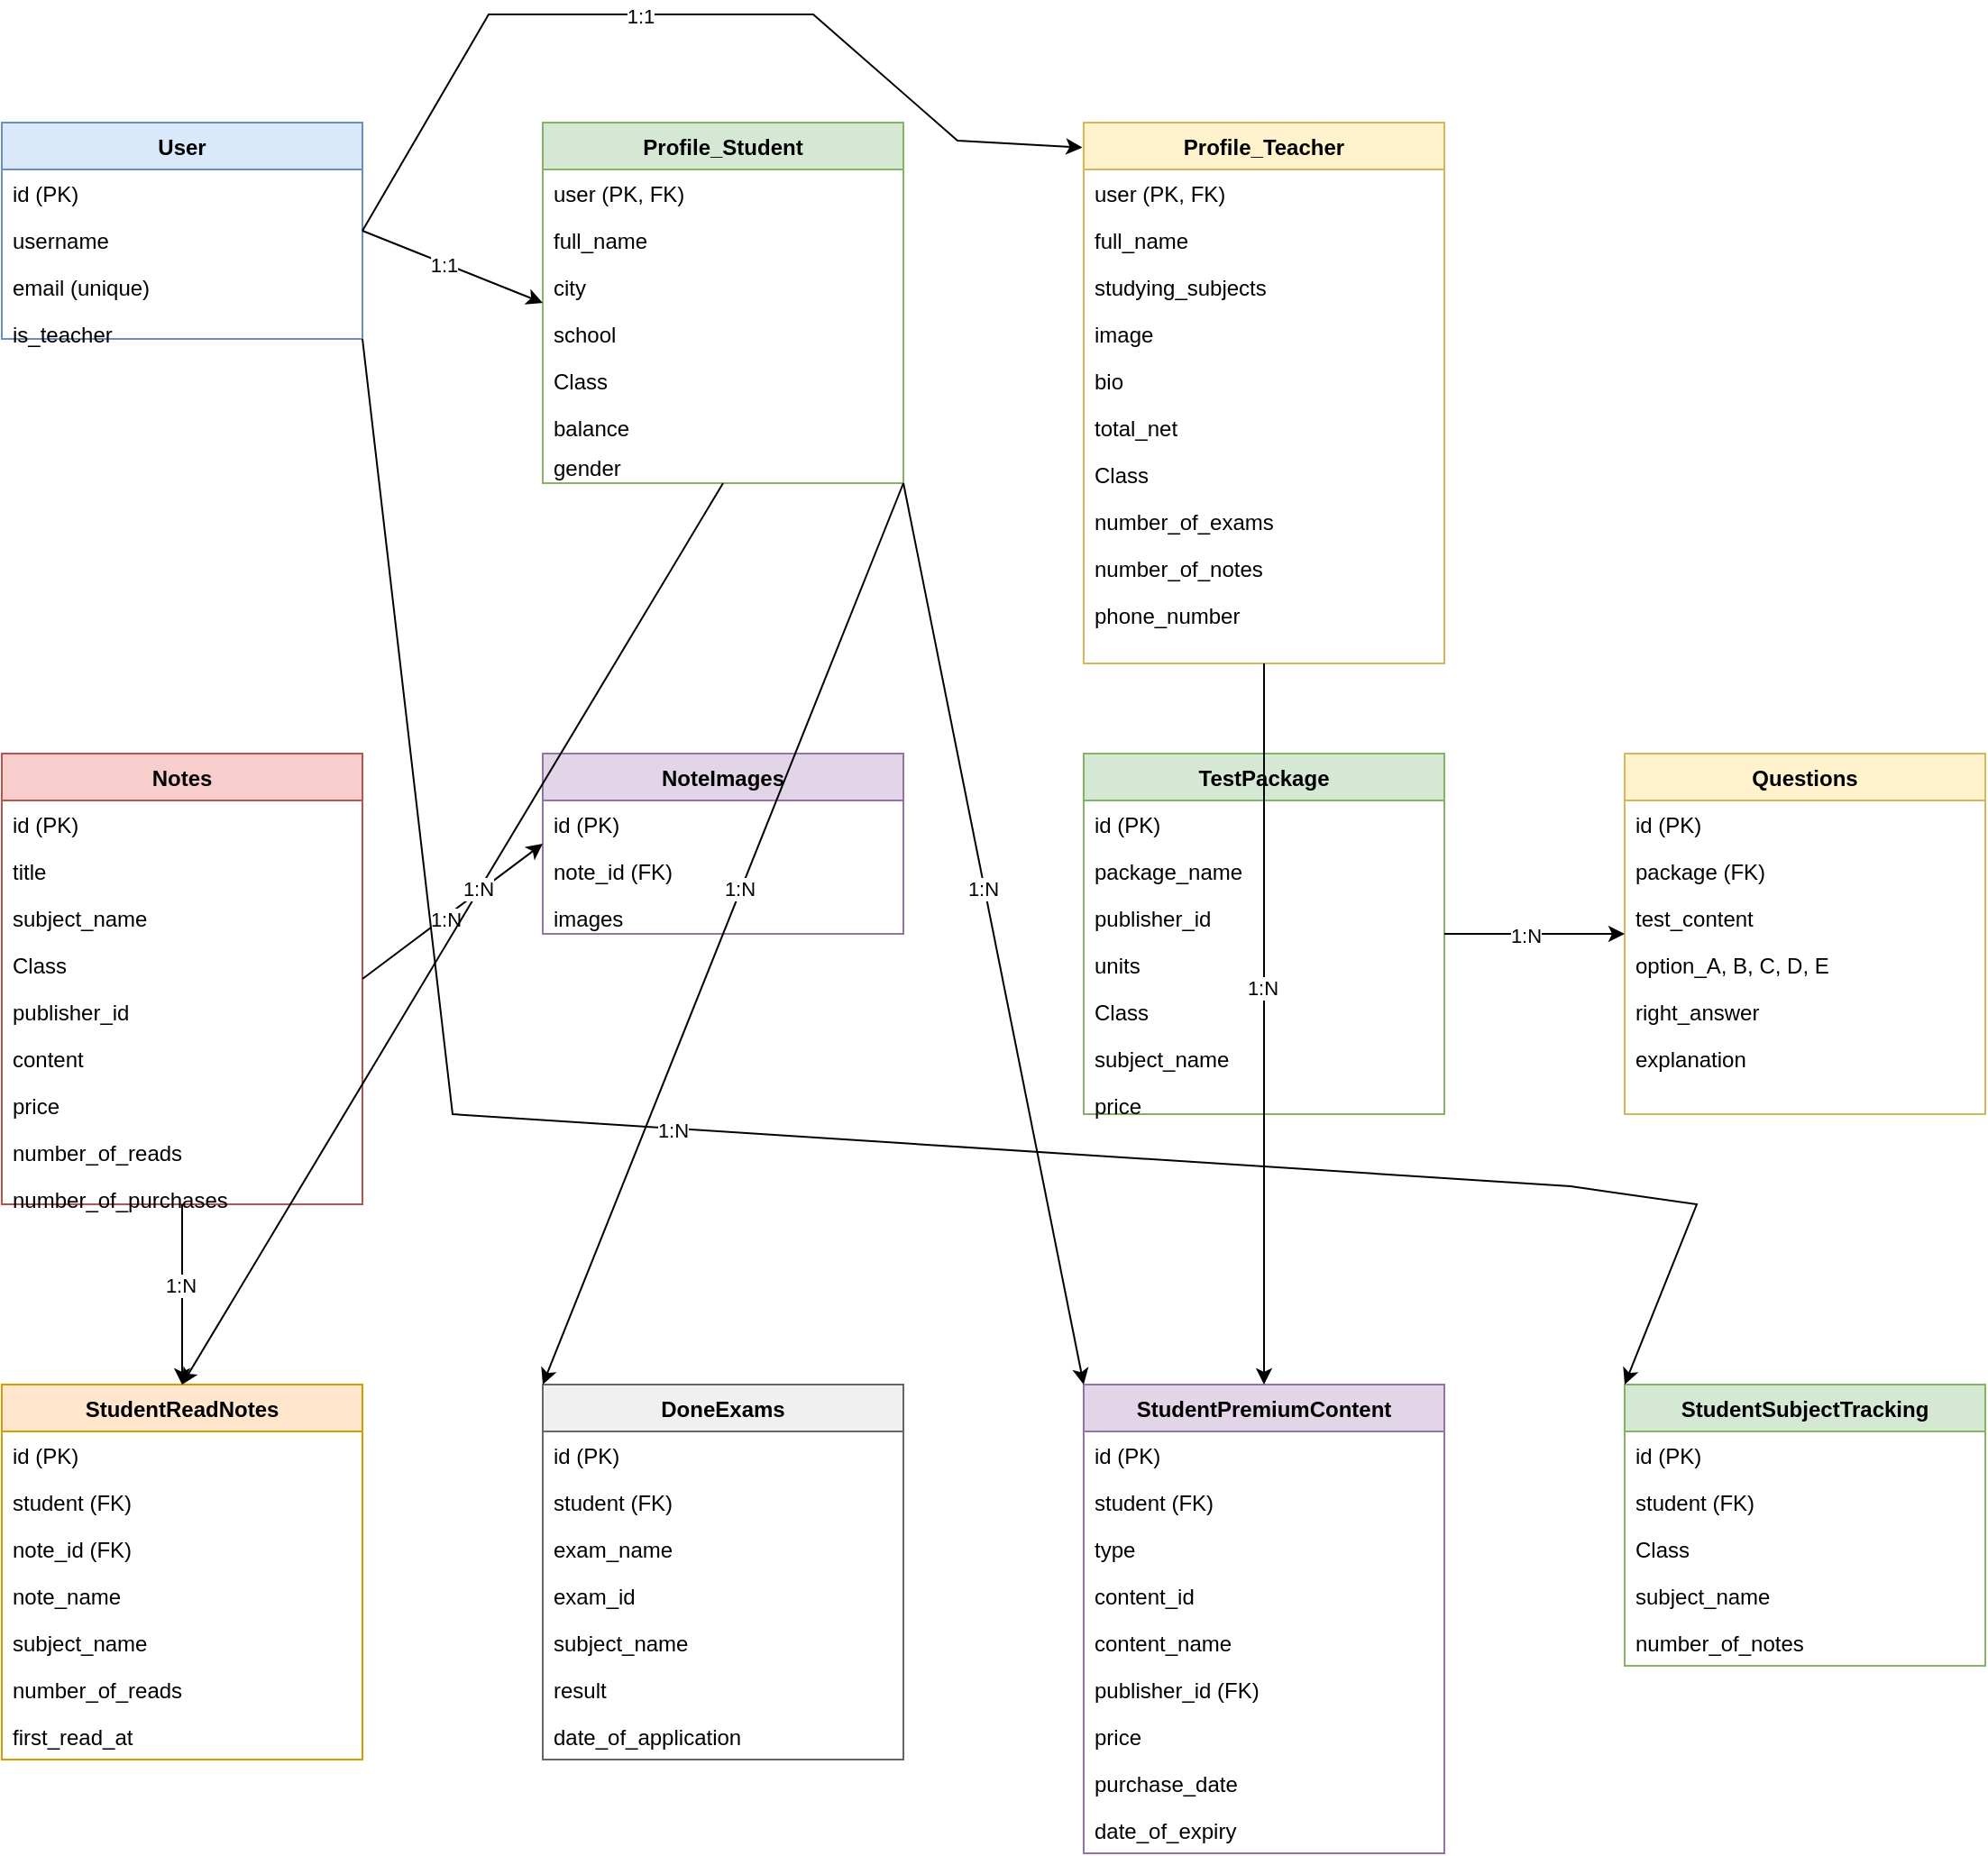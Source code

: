 <mxfile>
    <diagram name="Database Schema" id="db-schema">
        <mxGraphModel dx="1171" dy="1773" grid="1" gridSize="10" guides="1" tooltips="1" connect="1" arrows="1" fold="1" page="1" pageScale="1" pageWidth="1169" pageHeight="827" math="0" shadow="0">
            <root>
                <mxCell id="0"/>
                <mxCell id="1" parent="0"/>
                <mxCell id="user-table" value="User" style="swimlane;fontStyle=1;align=center;verticalAlign=top;childLayout=stackLayout;horizontal=1;startSize=26;horizontalStack=0;resizeParent=1;resizeParentMax=0;resizeLast=0;collapsible=1;marginBottom=0;whiteSpace=wrap;html=1;fillColor=#dae8fc;strokeColor=#6c8ebf;" parent="1" vertex="1">
                    <mxGeometry x="50" y="50" width="200" height="120" as="geometry"/>
                </mxCell>
                <mxCell id="user-id" value="id (PK)" style="text;strokeColor=none;fillColor=none;align=left;verticalAlign=middle;spacingLeft=4;spacingRight=4;overflow=hidden;rotatable=0;points=[[0,0.5],[1,0.5]];portConstraint=eastwest;" parent="user-table" vertex="1">
                    <mxGeometry y="26" width="200" height="26" as="geometry"/>
                </mxCell>
                <mxCell id="user-username" value="username" style="text;strokeColor=none;fillColor=none;align=left;verticalAlign=middle;spacingLeft=4;spacingRight=4;overflow=hidden;rotatable=0;points=[[0,0.5],[1,0.5]];portConstraint=eastwest;" parent="user-table" vertex="1">
                    <mxGeometry y="52" width="200" height="26" as="geometry"/>
                </mxCell>
                <mxCell id="user-email" value="email (unique)" style="text;strokeColor=none;fillColor=none;align=left;verticalAlign=middle;spacingLeft=4;spacingRight=4;overflow=hidden;rotatable=0;points=[[0,0.5],[1,0.5]];portConstraint=eastwest;" parent="user-table" vertex="1">
                    <mxGeometry y="78" width="200" height="26" as="geometry"/>
                </mxCell>
                <mxCell id="user-is-teacher" value="is_teacher" style="text;strokeColor=none;fillColor=none;align=left;verticalAlign=middle;spacingLeft=4;spacingRight=4;overflow=hidden;rotatable=0;points=[[0,0.5],[1,0.5]];portConstraint=eastwest;" parent="user-table" vertex="1">
                    <mxGeometry y="104" width="200" height="26" as="geometry"/>
                </mxCell>
                <mxCell id="student-table" value="Profile_Student" style="swimlane;fontStyle=1;align=center;verticalAlign=top;childLayout=stackLayout;horizontal=1;startSize=26;horizontalStack=0;resizeParent=1;resizeParentMax=0;resizeLast=0;collapsible=1;marginBottom=0;whiteSpace=wrap;html=1;fillColor=#d5e8d4;strokeColor=#82b366;" parent="1" vertex="1">
                    <mxGeometry x="350" y="50" width="200" height="200" as="geometry"/>
                </mxCell>
                <mxCell id="student-user" value="user (PK, FK)" style="text;strokeColor=none;fillColor=none;align=left;verticalAlign=middle;spacingLeft=4;spacingRight=4;overflow=hidden;rotatable=0;points=[[0,0.5],[1,0.5]];portConstraint=eastwest;" parent="student-table" vertex="1">
                    <mxGeometry y="26" width="200" height="26" as="geometry"/>
                </mxCell>
                <mxCell id="student-name" value="full_name" style="text;strokeColor=none;fillColor=none;align=left;verticalAlign=middle;spacingLeft=4;spacingRight=4;overflow=hidden;rotatable=0;points=[[0,0.5],[1,0.5]];portConstraint=eastwest;" parent="student-table" vertex="1">
                    <mxGeometry y="52" width="200" height="26" as="geometry"/>
                </mxCell>
                <mxCell id="student-city" value="city" style="text;strokeColor=none;fillColor=none;align=left;verticalAlign=middle;spacingLeft=4;spacingRight=4;overflow=hidden;rotatable=0;points=[[0,0.5],[1,0.5]];portConstraint=eastwest;" parent="student-table" vertex="1">
                    <mxGeometry y="78" width="200" height="26" as="geometry"/>
                </mxCell>
                <mxCell id="student-school" value="school" style="text;strokeColor=none;fillColor=none;align=left;verticalAlign=middle;spacingLeft=4;spacingRight=4;overflow=hidden;rotatable=0;points=[[0,0.5],[1,0.5]];portConstraint=eastwest;" parent="student-table" vertex="1">
                    <mxGeometry y="104" width="200" height="26" as="geometry"/>
                </mxCell>
                <mxCell id="student-class" value="Class" style="text;strokeColor=none;fillColor=none;align=left;verticalAlign=middle;spacingLeft=4;spacingRight=4;overflow=hidden;rotatable=0;points=[[0,0.5],[1,0.5]];portConstraint=eastwest;" parent="student-table" vertex="1">
                    <mxGeometry y="130" width="200" height="26" as="geometry"/>
                </mxCell>
                <mxCell id="student-balance" value="balance" style="text;strokeColor=none;fillColor=none;align=left;verticalAlign=middle;spacingLeft=4;spacingRight=4;overflow=hidden;rotatable=0;points=[[0,0.5],[1,0.5]];portConstraint=eastwest;" parent="student-table" vertex="1">
                    <mxGeometry y="156" width="200" height="26" as="geometry"/>
                </mxCell>
                <mxCell id="student-gender" value="gender" style="text;strokeColor=none;fillColor=none;align=left;verticalAlign=middle;spacingLeft=4;spacingRight=4;overflow=hidden;rotatable=0;points=[[0,0.5],[1,0.5]];portConstraint=eastwest;" parent="student-table" vertex="1">
                    <mxGeometry y="182" width="200" height="18" as="geometry"/>
                </mxCell>
                <mxCell id="teacher-table" value="Profile_Teacher" style="swimlane;fontStyle=1;align=center;verticalAlign=top;childLayout=stackLayout;horizontal=1;startSize=26;horizontalStack=0;resizeParent=1;resizeParentMax=0;resizeLast=0;collapsible=1;marginBottom=0;whiteSpace=wrap;html=1;fillColor=#fff2cc;strokeColor=#d6b656;" parent="1" vertex="1">
                    <mxGeometry x="650" y="50" width="200" height="300" as="geometry"/>
                </mxCell>
                <mxCell id="teacher-user" value="user (PK, FK)" style="text;strokeColor=none;fillColor=none;align=left;verticalAlign=middle;spacingLeft=4;spacingRight=4;overflow=hidden;rotatable=0;points=[[0,0.5],[1,0.5]];portConstraint=eastwest;" parent="teacher-table" vertex="1">
                    <mxGeometry y="26" width="200" height="26" as="geometry"/>
                </mxCell>
                <mxCell id="teacher-name" value="full_name" style="text;strokeColor=none;fillColor=none;align=left;verticalAlign=middle;spacingLeft=4;spacingRight=4;overflow=hidden;rotatable=0;points=[[0,0.5],[1,0.5]];portConstraint=eastwest;" parent="teacher-table" vertex="1">
                    <mxGeometry y="52" width="200" height="26" as="geometry"/>
                </mxCell>
                <mxCell id="teacher-subjects" value="studying_subjects" style="text;strokeColor=none;fillColor=none;align=left;verticalAlign=middle;spacingLeft=4;spacingRight=4;overflow=hidden;rotatable=0;points=[[0,0.5],[1,0.5]];portConstraint=eastwest;" parent="teacher-table" vertex="1">
                    <mxGeometry y="78" width="200" height="26" as="geometry"/>
                </mxCell>
                <mxCell id="teacher-image" value="image" style="text;strokeColor=none;fillColor=none;align=left;verticalAlign=middle;spacingLeft=4;spacingRight=4;overflow=hidden;rotatable=0;points=[[0,0.5],[1,0.5]];portConstraint=eastwest;" parent="teacher-table" vertex="1">
                    <mxGeometry y="104" width="200" height="26" as="geometry"/>
                </mxCell>
                <mxCell id="teacher-bio" value="bio" style="text;strokeColor=none;fillColor=none;align=left;verticalAlign=middle;spacingLeft=4;spacingRight=4;overflow=hidden;rotatable=0;points=[[0,0.5],[1,0.5]];portConstraint=eastwest;" parent="teacher-table" vertex="1">
                    <mxGeometry y="130" width="200" height="26" as="geometry"/>
                </mxCell>
                <mxCell id="teacher-total" value="total_net" style="text;strokeColor=none;fillColor=none;align=left;verticalAlign=middle;spacingLeft=4;spacingRight=4;overflow=hidden;rotatable=0;points=[[0,0.5],[1,0.5]];portConstraint=eastwest;" parent="teacher-table" vertex="1">
                    <mxGeometry y="156" width="200" height="26" as="geometry"/>
                </mxCell>
                <mxCell id="teacher-class" value="Class" style="text;strokeColor=none;fillColor=none;align=left;verticalAlign=middle;spacingLeft=4;spacingRight=4;overflow=hidden;rotatable=0;points=[[0,0.5],[1,0.5]];portConstraint=eastwest;" parent="teacher-table" vertex="1">
                    <mxGeometry y="182" width="200" height="26" as="geometry"/>
                </mxCell>
                <mxCell id="teacher-exams" value="number_of_exams" style="text;strokeColor=none;fillColor=none;align=left;verticalAlign=middle;spacingLeft=4;spacingRight=4;overflow=hidden;rotatable=0;points=[[0,0.5],[1,0.5]];portConstraint=eastwest;" parent="teacher-table" vertex="1">
                    <mxGeometry y="208" width="200" height="26" as="geometry"/>
                </mxCell>
                <mxCell id="teacher-notes" value="number_of_notes" style="text;strokeColor=none;fillColor=none;align=left;verticalAlign=middle;spacingLeft=4;spacingRight=4;overflow=hidden;rotatable=0;points=[[0,0.5],[1,0.5]];portConstraint=eastwest;" parent="teacher-table" vertex="1">
                    <mxGeometry y="234" width="200" height="26" as="geometry"/>
                </mxCell>
                <mxCell id="teacher-phone" value="phone_number" style="text;strokeColor=none;fillColor=none;align=left;verticalAlign=middle;spacingLeft=4;spacingRight=4;overflow=hidden;rotatable=0;points=[[0,0.5],[1,0.5]];portConstraint=eastwest;" parent="teacher-table" vertex="1">
                    <mxGeometry y="260" width="200" height="26" as="geometry"/>
                </mxCell>
                <mxCell id="notes-table" value="Notes" style="swimlane;fontStyle=1;align=center;verticalAlign=top;childLayout=stackLayout;horizontal=1;startSize=26;horizontalStack=0;resizeParent=1;resizeParentMax=0;resizeLast=0;collapsible=1;marginBottom=0;whiteSpace=wrap;html=1;fillColor=#f8cecc;strokeColor=#b85450;" parent="1" vertex="1">
                    <mxGeometry x="50" y="400" width="200" height="250" as="geometry"/>
                </mxCell>
                <mxCell id="notes-id" value="id (PK)" style="text;strokeColor=none;fillColor=none;align=left;verticalAlign=middle;spacingLeft=4;spacingRight=4;overflow=hidden;rotatable=0;points=[[0,0.5],[1,0.5]];portConstraint=eastwest;" parent="notes-table" vertex="1">
                    <mxGeometry y="26" width="200" height="26" as="geometry"/>
                </mxCell>
                <mxCell id="notes-title" value="title" style="text;strokeColor=none;fillColor=none;align=left;verticalAlign=middle;spacingLeft=4;spacingRight=4;overflow=hidden;rotatable=0;points=[[0,0.5],[1,0.5]];portConstraint=eastwest;" parent="notes-table" vertex="1">
                    <mxGeometry y="52" width="200" height="26" as="geometry"/>
                </mxCell>
                <mxCell id="notes-subject" value="subject_name" style="text;strokeColor=none;fillColor=none;align=left;verticalAlign=middle;spacingLeft=4;spacingRight=4;overflow=hidden;rotatable=0;points=[[0,0.5],[1,0.5]];portConstraint=eastwest;" parent="notes-table" vertex="1">
                    <mxGeometry y="78" width="200" height="26" as="geometry"/>
                </mxCell>
                <mxCell id="notes-class" value="Class" style="text;strokeColor=none;fillColor=none;align=left;verticalAlign=middle;spacingLeft=4;spacingRight=4;overflow=hidden;rotatable=0;points=[[0,0.5],[1,0.5]];portConstraint=eastwest;" parent="notes-table" vertex="1">
                    <mxGeometry y="104" width="200" height="26" as="geometry"/>
                </mxCell>
                <mxCell id="notes-publisher" value="publisher_id" style="text;strokeColor=none;fillColor=none;align=left;verticalAlign=middle;spacingLeft=4;spacingRight=4;overflow=hidden;rotatable=0;points=[[0,0.5],[1,0.5]];portConstraint=eastwest;" parent="notes-table" vertex="1">
                    <mxGeometry y="130" width="200" height="26" as="geometry"/>
                </mxCell>
                <mxCell id="notes-content" value="content" style="text;strokeColor=none;fillColor=none;align=left;verticalAlign=middle;spacingLeft=4;spacingRight=4;overflow=hidden;rotatable=0;points=[[0,0.5],[1,0.5]];portConstraint=eastwest;" parent="notes-table" vertex="1">
                    <mxGeometry y="156" width="200" height="26" as="geometry"/>
                </mxCell>
                <mxCell id="notes-price" value="price" style="text;strokeColor=none;fillColor=none;align=left;verticalAlign=middle;spacingLeft=4;spacingRight=4;overflow=hidden;rotatable=0;points=[[0,0.5],[1,0.5]];portConstraint=eastwest;" parent="notes-table" vertex="1">
                    <mxGeometry y="182" width="200" height="26" as="geometry"/>
                </mxCell>
                <mxCell id="notes-reads" value="number_of_reads" style="text;strokeColor=none;fillColor=none;align=left;verticalAlign=middle;spacingLeft=4;spacingRight=4;overflow=hidden;rotatable=0;points=[[0,0.5],[1,0.5]];portConstraint=eastwest;" parent="notes-table" vertex="1">
                    <mxGeometry y="208" width="200" height="26" as="geometry"/>
                </mxCell>
                <mxCell id="notes-purchases" value="number_of_purchases" style="text;strokeColor=none;fillColor=none;align=left;verticalAlign=middle;spacingLeft=4;spacingRight=4;overflow=hidden;rotatable=0;points=[[0,0.5],[1,0.5]];portConstraint=eastwest;" parent="notes-table" vertex="1">
                    <mxGeometry y="234" width="200" height="26" as="geometry"/>
                </mxCell>
                <mxCell id="noteimages-table" value="NoteImages" style="swimlane;fontStyle=1;align=center;verticalAlign=top;childLayout=stackLayout;horizontal=1;startSize=26;horizontalStack=0;resizeParent=1;resizeParentMax=0;resizeLast=0;collapsible=1;marginBottom=0;whiteSpace=wrap;html=1;fillColor=#e1d5e7;strokeColor=#9673a6;" parent="1" vertex="1">
                    <mxGeometry x="350" y="400" width="200" height="100" as="geometry"/>
                </mxCell>
                <mxCell id="noteimages-id" value="id (PK)" style="text;strokeColor=none;fillColor=none;align=left;verticalAlign=middle;spacingLeft=4;spacingRight=4;overflow=hidden;rotatable=0;points=[[0,0.5],[1,0.5]];portConstraint=eastwest;" parent="noteimages-table" vertex="1">
                    <mxGeometry y="26" width="200" height="26" as="geometry"/>
                </mxCell>
                <mxCell id="noteimages-note" value="note_id (FK)" style="text;strokeColor=none;fillColor=none;align=left;verticalAlign=middle;spacingLeft=4;spacingRight=4;overflow=hidden;rotatable=0;points=[[0,0.5],[1,0.5]];portConstraint=eastwest;" parent="noteimages-table" vertex="1">
                    <mxGeometry y="52" width="200" height="26" as="geometry"/>
                </mxCell>
                <mxCell id="noteimages-image" value="images" style="text;strokeColor=none;fillColor=none;align=left;verticalAlign=middle;spacingLeft=4;spacingRight=4;overflow=hidden;rotatable=0;points=[[0,0.5],[1,0.5]];portConstraint=eastwest;" parent="noteimages-table" vertex="1">
                    <mxGeometry y="78" width="200" height="26" as="geometry"/>
                </mxCell>
                <mxCell id="package-table" value="TestPackage" style="swimlane;fontStyle=1;align=center;verticalAlign=top;childLayout=stackLayout;horizontal=1;startSize=26;horizontalStack=0;resizeParent=1;resizeParentMax=0;resizeLast=0;collapsible=1;marginBottom=0;whiteSpace=wrap;html=1;fillColor=#d5e8d4;strokeColor=#82b366;" parent="1" vertex="1">
                    <mxGeometry x="650" y="400" width="200" height="200" as="geometry"/>
                </mxCell>
                <mxCell id="package-id" value="id (PK)" style="text;strokeColor=none;fillColor=none;align=left;verticalAlign=middle;spacingLeft=4;spacingRight=4;overflow=hidden;rotatable=0;points=[[0,0.5],[1,0.5]];portConstraint=eastwest;" parent="package-table" vertex="1">
                    <mxGeometry y="26" width="200" height="26" as="geometry"/>
                </mxCell>
                <mxCell id="package-name" value="package_name" style="text;strokeColor=none;fillColor=none;align=left;verticalAlign=middle;spacingLeft=4;spacingRight=4;overflow=hidden;rotatable=0;points=[[0,0.5],[1,0.5]];portConstraint=eastwest;" parent="package-table" vertex="1">
                    <mxGeometry y="52" width="200" height="26" as="geometry"/>
                </mxCell>
                <mxCell id="package-publisher" value="publisher_id" style="text;strokeColor=none;fillColor=none;align=left;verticalAlign=middle;spacingLeft=4;spacingRight=4;overflow=hidden;rotatable=0;points=[[0,0.5],[1,0.5]];portConstraint=eastwest;" parent="package-table" vertex="1">
                    <mxGeometry y="78" width="200" height="26" as="geometry"/>
                </mxCell>
                <mxCell id="package-units" value="units" style="text;strokeColor=none;fillColor=none;align=left;verticalAlign=middle;spacingLeft=4;spacingRight=4;overflow=hidden;rotatable=0;points=[[0,0.5],[1,0.5]];portConstraint=eastwest;" parent="package-table" vertex="1">
                    <mxGeometry y="104" width="200" height="26" as="geometry"/>
                </mxCell>
                <mxCell id="package-class" value="Class" style="text;strokeColor=none;fillColor=none;align=left;verticalAlign=middle;spacingLeft=4;spacingRight=4;overflow=hidden;rotatable=0;points=[[0,0.5],[1,0.5]];portConstraint=eastwest;" parent="package-table" vertex="1">
                    <mxGeometry y="130" width="200" height="26" as="geometry"/>
                </mxCell>
                <mxCell id="package-subject" value="subject_name" style="text;strokeColor=none;fillColor=none;align=left;verticalAlign=middle;spacingLeft=4;spacingRight=4;overflow=hidden;rotatable=0;points=[[0,0.5],[1,0.5]];portConstraint=eastwest;" parent="package-table" vertex="1">
                    <mxGeometry y="156" width="200" height="26" as="geometry"/>
                </mxCell>
                <mxCell id="package-price" value="price" style="text;strokeColor=none;fillColor=none;align=left;verticalAlign=middle;spacingLeft=4;spacingRight=4;overflow=hidden;rotatable=0;points=[[0,0.5],[1,0.5]];portConstraint=eastwest;" parent="package-table" vertex="1">
                    <mxGeometry y="182" width="200" height="26" as="geometry"/>
                </mxCell>
                <mxCell id="questions-table" value="Questions" style="swimlane;fontStyle=1;align=center;verticalAlign=top;childLayout=stackLayout;horizontal=1;startSize=26;horizontalStack=0;resizeParent=1;resizeParentMax=0;resizeLast=0;collapsible=1;marginBottom=0;whiteSpace=wrap;html=1;fillColor=#fff2cc;strokeColor=#d6b656;" parent="1" vertex="1">
                    <mxGeometry x="950" y="400" width="200" height="200" as="geometry"/>
                </mxCell>
                <mxCell id="questions-id" value="id (PK)" style="text;strokeColor=none;fillColor=none;align=left;verticalAlign=middle;spacingLeft=4;spacingRight=4;overflow=hidden;rotatable=0;points=[[0,0.5],[1,0.5]];portConstraint=eastwest;" parent="questions-table" vertex="1">
                    <mxGeometry y="26" width="200" height="26" as="geometry"/>
                </mxCell>
                <mxCell id="questions-package" value="package (FK)" style="text;strokeColor=none;fillColor=none;align=left;verticalAlign=middle;spacingLeft=4;spacingRight=4;overflow=hidden;rotatable=0;points=[[0,0.5],[1,0.5]];portConstraint=eastwest;" parent="questions-table" vertex="1">
                    <mxGeometry y="52" width="200" height="26" as="geometry"/>
                </mxCell>
                <mxCell id="questions-content" value="test_content" style="text;strokeColor=none;fillColor=none;align=left;verticalAlign=middle;spacingLeft=4;spacingRight=4;overflow=hidden;rotatable=0;points=[[0,0.5],[1,0.5]];portConstraint=eastwest;" parent="questions-table" vertex="1">
                    <mxGeometry y="78" width="200" height="26" as="geometry"/>
                </mxCell>
                <mxCell id="questions-options" value="option_A, B, C, D, E" style="text;strokeColor=none;fillColor=none;align=left;verticalAlign=middle;spacingLeft=4;spacingRight=4;overflow=hidden;rotatable=0;points=[[0,0.5],[1,0.5]];portConstraint=eastwest;" parent="questions-table" vertex="1">
                    <mxGeometry y="104" width="200" height="26" as="geometry"/>
                </mxCell>
                <mxCell id="questions-answer" value="right_answer" style="text;strokeColor=none;fillColor=none;align=left;verticalAlign=middle;spacingLeft=4;spacingRight=4;overflow=hidden;rotatable=0;points=[[0,0.5],[1,0.5]];portConstraint=eastwest;" parent="questions-table" vertex="1">
                    <mxGeometry y="130" width="200" height="26" as="geometry"/>
                </mxCell>
                <mxCell id="questions-explanation" value="explanation" style="text;strokeColor=none;fillColor=none;align=left;verticalAlign=middle;spacingLeft=4;spacingRight=4;overflow=hidden;rotatable=0;points=[[0,0.5],[1,0.5]];portConstraint=eastwest;" parent="questions-table" vertex="1">
                    <mxGeometry y="156" width="200" height="26" as="geometry"/>
                </mxCell>
                <mxCell id="user-student-rel" value="" style="endArrow=classic;html=1;rounded=0;exitX=1;exitY=0.5;exitDx=0;exitDy=0;entryX=0;entryY=0.5;entryDx=0;entryDy=0;" parent="1" source="user-table" target="student-table" edge="1">
                    <mxGeometry width="50" height="50" relative="1" as="geometry">
                        <mxPoint x="300" y="110" as="sourcePoint"/>
                        <mxPoint x="350" y="110" as="targetPoint"/>
                    </mxGeometry>
                </mxCell>
                <mxCell id="user-student-label" value="1:1" style="edgeLabel;html=1;align=center;verticalAlign=middle;resizable=0;points=[];" parent="user-student-rel" vertex="1" connectable="0">
                    <mxGeometry x="-0.1" y="-1" relative="1" as="geometry">
                        <mxPoint as="offset"/>
                    </mxGeometry>
                </mxCell>
                <mxCell id="user-teacher-rel" value="" style="endArrow=classic;html=1;rounded=0;exitX=1;exitY=0.5;exitDx=0;exitDy=0;entryX=-0.004;entryY=0.046;entryDx=0;entryDy=0;entryPerimeter=0;" parent="1" source="user-table" target="teacher-table" edge="1">
                    <mxGeometry width="50" height="50" relative="1" as="geometry">
                        <mxPoint x="300" y="110" as="sourcePoint"/>
                        <mxPoint x="650" y="110" as="targetPoint"/>
                        <Array as="points">
                            <mxPoint x="320" y="-10"/>
                            <mxPoint x="500" y="-10"/>
                            <mxPoint x="580" y="60"/>
                        </Array>
                    </mxGeometry>
                </mxCell>
                <mxCell id="user-teacher-label" value="1:1" style="edgeLabel;html=1;align=center;verticalAlign=middle;resizable=0;points=[];" parent="user-teacher-rel" vertex="1" connectable="0">
                    <mxGeometry x="-0.1" y="-1" relative="1" as="geometry">
                        <mxPoint as="offset"/>
                    </mxGeometry>
                </mxCell>
                <mxCell id="notes-images-rel" value="" style="endArrow=classic;html=1;rounded=0;exitX=1;exitY=0.5;exitDx=0;exitDy=0;entryX=0;entryY=0.5;entryDx=0;entryDy=0;" parent="1" source="notes-table" target="noteimages-table" edge="1">
                    <mxGeometry width="50" height="50" relative="1" as="geometry">
                        <mxPoint x="300" y="525" as="sourcePoint"/>
                        <mxPoint x="350" y="525" as="targetPoint"/>
                    </mxGeometry>
                </mxCell>
                <mxCell id="notes-images-label" value="1:N" style="edgeLabel;html=1;align=center;verticalAlign=middle;resizable=0;points=[];" parent="notes-images-rel" vertex="1" connectable="0">
                    <mxGeometry x="-0.1" y="-1" relative="1" as="geometry">
                        <mxPoint as="offset"/>
                    </mxGeometry>
                </mxCell>
                <mxCell id="package-questions-rel" value="" style="endArrow=classic;html=1;rounded=0;exitX=1;exitY=0.5;exitDx=0;exitDy=0;entryX=0;entryY=0.5;entryDx=0;entryDy=0;" parent="1" source="package-table" target="questions-table" edge="1">
                    <mxGeometry width="50" height="50" relative="1" as="geometry">
                        <mxPoint x="900" y="525" as="sourcePoint"/>
                        <mxPoint x="950" y="525" as="targetPoint"/>
                    </mxGeometry>
                </mxCell>
                <mxCell id="package-questions-label" value="1:N" style="edgeLabel;html=1;align=center;verticalAlign=middle;resizable=0;points=[];" parent="package-questions-rel" vertex="1" connectable="0">
                    <mxGeometry x="-0.1" y="-1" relative="1" as="geometry">
                        <mxPoint as="offset"/>
                    </mxGeometry>
                </mxCell>
                <mxCell id="readnotes-table" value="StudentReadNotes" style="swimlane;fontStyle=1;align=center;verticalAlign=top;childLayout=stackLayout;horizontal=1;startSize=26;horizontalStack=0;resizeParent=1;resizeParentMax=0;resizeLast=0;collapsible=1;marginBottom=0;whiteSpace=wrap;html=1;fillColor=#ffe6cc;strokeColor=#d79b00;" vertex="1" parent="1">
                    <mxGeometry x="50" y="750" width="200" height="208" as="geometry"/>
                </mxCell>
                <mxCell id="readnotes-id" value="id (PK)" style="text;strokeColor=none;fillColor=none;align=left;verticalAlign=middle;spacingLeft=4;spacingRight=4;overflow=hidden;rotatable=0;points=[[0,0.5],[1,0.5]];portConstraint=eastwest;" vertex="1" parent="readnotes-table">
                    <mxGeometry y="26" width="200" height="26" as="geometry"/>
                </mxCell>
                <mxCell id="readnotes-student" value="student (FK)" style="text;strokeColor=none;fillColor=none;align=left;verticalAlign=middle;spacingLeft=4;spacingRight=4;overflow=hidden;rotatable=0;points=[[0,0.5],[1,0.5]];portConstraint=eastwest;" vertex="1" parent="readnotes-table">
                    <mxGeometry y="52" width="200" height="26" as="geometry"/>
                </mxCell>
                <mxCell id="readnotes-note" value="note_id (FK)" style="text;strokeColor=none;fillColor=none;align=left;verticalAlign=middle;spacingLeft=4;spacingRight=4;overflow=hidden;rotatable=0;points=[[0,0.5],[1,0.5]];portConstraint=eastwest;" vertex="1" parent="readnotes-table">
                    <mxGeometry y="78" width="200" height="26" as="geometry"/>
                </mxCell>
                <mxCell id="readnotes-name" value="note_name" style="text;strokeColor=none;fillColor=none;align=left;verticalAlign=middle;spacingLeft=4;spacingRight=4;overflow=hidden;rotatable=0;points=[[0,0.5],[1,0.5]];portConstraint=eastwest;" vertex="1" parent="readnotes-table">
                    <mxGeometry y="104" width="200" height="26" as="geometry"/>
                </mxCell>
                <mxCell id="readnotes-subject" value="subject_name" style="text;strokeColor=none;fillColor=none;align=left;verticalAlign=middle;spacingLeft=4;spacingRight=4;overflow=hidden;rotatable=0;points=[[0,0.5],[1,0.5]];portConstraint=eastwest;" vertex="1" parent="readnotes-table">
                    <mxGeometry y="130" width="200" height="26" as="geometry"/>
                </mxCell>
                <mxCell id="readnotes-count" value="number_of_reads" style="text;strokeColor=none;fillColor=none;align=left;verticalAlign=middle;spacingLeft=4;spacingRight=4;overflow=hidden;rotatable=0;points=[[0,0.5],[1,0.5]];portConstraint=eastwest;" vertex="1" parent="readnotes-table">
                    <mxGeometry y="156" width="200" height="26" as="geometry"/>
                </mxCell>
                <mxCell id="readnotes-first" value="first_read_at" style="text;strokeColor=none;fillColor=none;align=left;verticalAlign=middle;spacingLeft=4;spacingRight=4;overflow=hidden;rotatable=0;points=[[0,0.5],[1,0.5]];portConstraint=eastwest;" vertex="1" parent="readnotes-table">
                    <mxGeometry y="182" width="200" height="26" as="geometry"/>
                </mxCell>
                <mxCell id="doneexams-table" value="DoneExams" style="swimlane;fontStyle=1;align=center;verticalAlign=top;childLayout=stackLayout;horizontal=1;startSize=26;horizontalStack=0;resizeParent=1;resizeParentMax=0;resizeLast=0;collapsible=1;marginBottom=0;whiteSpace=wrap;html=1;fillColor=#f0f0f0;strokeColor=#666666;" vertex="1" parent="1">
                    <mxGeometry x="350" y="750" width="200" height="208" as="geometry"/>
                </mxCell>
                <mxCell id="doneexams-id" value="id (PK)" style="text;strokeColor=none;fillColor=none;align=left;verticalAlign=middle;spacingLeft=4;spacingRight=4;overflow=hidden;rotatable=0;points=[[0,0.5],[1,0.5]];portConstraint=eastwest;" vertex="1" parent="doneexams-table">
                    <mxGeometry y="26" width="200" height="26" as="geometry"/>
                </mxCell>
                <mxCell id="doneexams-student" value="student (FK)" style="text;strokeColor=none;fillColor=none;align=left;verticalAlign=middle;spacingLeft=4;spacingRight=4;overflow=hidden;rotatable=0;points=[[0,0.5],[1,0.5]];portConstraint=eastwest;" vertex="1" parent="doneexams-table">
                    <mxGeometry y="52" width="200" height="26" as="geometry"/>
                </mxCell>
                <mxCell id="doneexams-exam" value="exam_name" style="text;strokeColor=none;fillColor=none;align=left;verticalAlign=middle;spacingLeft=4;spacingRight=4;overflow=hidden;rotatable=0;points=[[0,0.5],[1,0.5]];portConstraint=eastwest;" vertex="1" parent="doneexams-table">
                    <mxGeometry y="78" width="200" height="26" as="geometry"/>
                </mxCell>
                <mxCell id="doneexams-examid" value="exam_id" style="text;strokeColor=none;fillColor=none;align=left;verticalAlign=middle;spacingLeft=4;spacingRight=4;overflow=hidden;rotatable=0;points=[[0,0.5],[1,0.5]];portConstraint=eastwest;" vertex="1" parent="doneexams-table">
                    <mxGeometry y="104" width="200" height="26" as="geometry"/>
                </mxCell>
                <mxCell id="doneexams-subject" value="subject_name" style="text;strokeColor=none;fillColor=none;align=left;verticalAlign=middle;spacingLeft=4;spacingRight=4;overflow=hidden;rotatable=0;points=[[0,0.5],[1,0.5]];portConstraint=eastwest;" vertex="1" parent="doneexams-table">
                    <mxGeometry y="130" width="200" height="26" as="geometry"/>
                </mxCell>
                <mxCell id="doneexams-result" value="result" style="text;strokeColor=none;fillColor=none;align=left;verticalAlign=middle;spacingLeft=4;spacingRight=4;overflow=hidden;rotatable=0;points=[[0,0.5],[1,0.5]];portConstraint=eastwest;" vertex="1" parent="doneexams-table">
                    <mxGeometry y="156" width="200" height="26" as="geometry"/>
                </mxCell>
                <mxCell id="doneexams-date" value="date_of_application" style="text;strokeColor=none;fillColor=none;align=left;verticalAlign=middle;spacingLeft=4;spacingRight=4;overflow=hidden;rotatable=0;points=[[0,0.5],[1,0.5]];portConstraint=eastwest;" vertex="1" parent="doneexams-table">
                    <mxGeometry y="182" width="200" height="26" as="geometry"/>
                </mxCell>
                <mxCell id="premium-table" value="StudentPremiumContent" style="swimlane;fontStyle=1;align=center;verticalAlign=top;childLayout=stackLayout;horizontal=1;startSize=26;horizontalStack=0;resizeParent=1;resizeParentMax=0;resizeLast=0;collapsible=1;marginBottom=0;whiteSpace=wrap;html=1;fillColor=#e1d5e7;strokeColor=#9673a6;" vertex="1" parent="1">
                    <mxGeometry x="650" y="750" width="200" height="260" as="geometry"/>
                </mxCell>
                <mxCell id="premium-id" value="id (PK)" style="text;strokeColor=none;fillColor=none;align=left;verticalAlign=middle;spacingLeft=4;spacingRight=4;overflow=hidden;rotatable=0;points=[[0,0.5],[1,0.5]];portConstraint=eastwest;" vertex="1" parent="premium-table">
                    <mxGeometry y="26" width="200" height="26" as="geometry"/>
                </mxCell>
                <mxCell id="premium-student" value="student (FK)" style="text;strokeColor=none;fillColor=none;align=left;verticalAlign=middle;spacingLeft=4;spacingRight=4;overflow=hidden;rotatable=0;points=[[0,0.5],[1,0.5]];portConstraint=eastwest;" vertex="1" parent="premium-table">
                    <mxGeometry y="52" width="200" height="26" as="geometry"/>
                </mxCell>
                <mxCell id="premium-type" value="type" style="text;strokeColor=none;fillColor=none;align=left;verticalAlign=middle;spacingLeft=4;spacingRight=4;overflow=hidden;rotatable=0;points=[[0,0.5],[1,0.5]];portConstraint=eastwest;" vertex="1" parent="premium-table">
                    <mxGeometry y="78" width="200" height="26" as="geometry"/>
                </mxCell>
                <mxCell id="premium-content" value="content_id" style="text;strokeColor=none;fillColor=none;align=left;verticalAlign=middle;spacingLeft=4;spacingRight=4;overflow=hidden;rotatable=0;points=[[0,0.5],[1,0.5]];portConstraint=eastwest;" vertex="1" parent="premium-table">
                    <mxGeometry y="104" width="200" height="26" as="geometry"/>
                </mxCell>
                <mxCell id="premium-name" value="content_name" style="text;strokeColor=none;fillColor=none;align=left;verticalAlign=middle;spacingLeft=4;spacingRight=4;overflow=hidden;rotatable=0;points=[[0,0.5],[1,0.5]];portConstraint=eastwest;" vertex="1" parent="premium-table">
                    <mxGeometry y="130" width="200" height="26" as="geometry"/>
                </mxCell>
                <mxCell id="premium-publisher" value="publisher_id (FK)" style="text;strokeColor=none;fillColor=none;align=left;verticalAlign=middle;spacingLeft=4;spacingRight=4;overflow=hidden;rotatable=0;points=[[0,0.5],[1,0.5]];portConstraint=eastwest;" vertex="1" parent="premium-table">
                    <mxGeometry y="156" width="200" height="26" as="geometry"/>
                </mxCell>
                <mxCell id="premium-price" value="price" style="text;strokeColor=none;fillColor=none;align=left;verticalAlign=middle;spacingLeft=4;spacingRight=4;overflow=hidden;rotatable=0;points=[[0,0.5],[1,0.5]];portConstraint=eastwest;" vertex="1" parent="premium-table">
                    <mxGeometry y="182" width="200" height="26" as="geometry"/>
                </mxCell>
                <mxCell id="premium-purchase" value="purchase_date" style="text;strokeColor=none;fillColor=none;align=left;verticalAlign=middle;spacingLeft=4;spacingRight=4;overflow=hidden;rotatable=0;points=[[0,0.5],[1,0.5]];portConstraint=eastwest;" vertex="1" parent="premium-table">
                    <mxGeometry y="208" width="200" height="26" as="geometry"/>
                </mxCell>
                <mxCell id="premium-expiry" value="date_of_expiry" style="text;strokeColor=none;fillColor=none;align=left;verticalAlign=middle;spacingLeft=4;spacingRight=4;overflow=hidden;rotatable=0;points=[[0,0.5],[1,0.5]];portConstraint=eastwest;" vertex="1" parent="premium-table">
                    <mxGeometry y="234" width="200" height="26" as="geometry"/>
                </mxCell>
                <mxCell id="tracking-table" value="StudentSubjectTracking" style="swimlane;fontStyle=1;align=center;verticalAlign=top;childLayout=stackLayout;horizontal=1;startSize=26;horizontalStack=0;resizeParent=1;resizeParentMax=0;resizeLast=0;collapsible=1;marginBottom=0;whiteSpace=wrap;html=1;fillColor=#d5e8d4;strokeColor=#82b366;" vertex="1" parent="1">
                    <mxGeometry x="950" y="750" width="200" height="156" as="geometry"/>
                </mxCell>
                <mxCell id="tracking-id" value="id (PK)" style="text;strokeColor=none;fillColor=none;align=left;verticalAlign=middle;spacingLeft=4;spacingRight=4;overflow=hidden;rotatable=0;points=[[0,0.5],[1,0.5]];portConstraint=eastwest;" vertex="1" parent="tracking-table">
                    <mxGeometry y="26" width="200" height="26" as="geometry"/>
                </mxCell>
                <mxCell id="tracking-student" value="student (FK)" style="text;strokeColor=none;fillColor=none;align=left;verticalAlign=middle;spacingLeft=4;spacingRight=4;overflow=hidden;rotatable=0;points=[[0,0.5],[1,0.5]];portConstraint=eastwest;" vertex="1" parent="tracking-table">
                    <mxGeometry y="52" width="200" height="26" as="geometry"/>
                </mxCell>
                <mxCell id="tracking-class" value="Class" style="text;strokeColor=none;fillColor=none;align=left;verticalAlign=middle;spacingLeft=4;spacingRight=4;overflow=hidden;rotatable=0;points=[[0,0.5],[1,0.5]];portConstraint=eastwest;" vertex="1" parent="tracking-table">
                    <mxGeometry y="78" width="200" height="26" as="geometry"/>
                </mxCell>
                <mxCell id="tracking-subject" value="subject_name" style="text;strokeColor=none;fillColor=none;align=left;verticalAlign=middle;spacingLeft=4;spacingRight=4;overflow=hidden;rotatable=0;points=[[0,0.5],[1,0.5]];portConstraint=eastwest;" vertex="1" parent="tracking-table">
                    <mxGeometry y="104" width="200" height="26" as="geometry"/>
                </mxCell>
                <mxCell id="tracking-notes" value="number_of_notes" style="text;strokeColor=none;fillColor=none;align=left;verticalAlign=middle;spacingLeft=4;spacingRight=4;overflow=hidden;rotatable=0;points=[[0,0.5],[1,0.5]];portConstraint=eastwest;" vertex="1" parent="tracking-table">
                    <mxGeometry y="130" width="200" height="26" as="geometry"/>
                </mxCell>
                <mxCell id="student-readnotes-rel" value="" style="endArrow=classic;html=1;rounded=0;exitX=0.5;exitY=1;exitDx=0;exitDy=0;entryX=0.5;entryY=0;entryDx=0;entryDy=0;" edge="1" parent="1" source="student-table" target="readnotes-table">
                    <mxGeometry width="50" height="50" relative="1" as="geometry">
                        <mxPoint x="450" y="250" as="sourcePoint"/>
                        <mxPoint x="150" y="750" as="targetPoint"/>
                    </mxGeometry>
                </mxCell>
                <mxCell id="student-readnotes-label" value="1:N" style="edgeLabel;html=1;align=center;verticalAlign=middle;resizable=0;points=[];" connectable="0" vertex="1" parent="student-readnotes-rel">
                    <mxGeometry x="-0.1" y="-1" relative="1" as="geometry">
                        <mxPoint as="offset"/>
                    </mxGeometry>
                </mxCell>
                <mxCell id="notes-readnotes-rel" value="" style="endArrow=classic;html=1;rounded=0;exitX=0.5;exitY=1;exitDx=0;exitDy=0;entryX=0.5;entryY=0;entryDx=0;entryDy=0;" edge="1" parent="1" source="notes-table" target="readnotes-table">
                    <mxGeometry width="50" height="50" relative="1" as="geometry">
                        <mxPoint x="150" y="650" as="sourcePoint"/>
                        <mxPoint x="150" y="750" as="targetPoint"/>
                    </mxGeometry>
                </mxCell>
                <mxCell id="notes-readnotes-label" value="1:N" style="edgeLabel;html=1;align=center;verticalAlign=middle;resizable=0;points=[];" connectable="0" vertex="1" parent="notes-readnotes-rel">
                    <mxGeometry x="-0.1" y="-1" relative="1" as="geometry">
                        <mxPoint as="offset"/>
                    </mxGeometry>
                </mxCell>
                <mxCell id="student-doneexams-rel" value="" style="endArrow=classic;html=1;rounded=0;exitX=1;exitY=1;exitDx=0;exitDy=0;entryX=0;entryY=0;entryDx=0;entryDy=0;" edge="1" parent="1" source="student-table" target="doneexams-table">
                    <mxGeometry width="50" height="50" relative="1" as="geometry">
                        <mxPoint x="550" y="250" as="sourcePoint"/>
                        <mxPoint x="350" y="750" as="targetPoint"/>
                    </mxGeometry>
                </mxCell>
                <mxCell id="student-doneexams-label" value="1:N" style="edgeLabel;html=1;align=center;verticalAlign=middle;resizable=0;points=[];" connectable="0" vertex="1" parent="student-doneexams-rel">
                    <mxGeometry x="-0.1" y="-1" relative="1" as="geometry">
                        <mxPoint as="offset"/>
                    </mxGeometry>
                </mxCell>
                <mxCell id="student-premium-rel" value="" style="endArrow=classic;html=1;rounded=0;exitX=1;exitY=1;exitDx=0;exitDy=0;entryX=0;entryY=0;entryDx=0;entryDy=0;" edge="1" parent="1" source="student-table" target="premium-table">
                    <mxGeometry width="50" height="50" relative="1" as="geometry">
                        <mxPoint x="550" y="250" as="sourcePoint"/>
                        <mxPoint x="650" y="750" as="targetPoint"/>
                    </mxGeometry>
                </mxCell>
                <mxCell id="student-premium-label" value="1:N" style="edgeLabel;html=1;align=center;verticalAlign=middle;resizable=0;points=[];" connectable="0" vertex="1" parent="student-premium-rel">
                    <mxGeometry x="-0.1" y="-1" relative="1" as="geometry">
                        <mxPoint as="offset"/>
                    </mxGeometry>
                </mxCell>
                <mxCell id="teacher-premium-rel" value="" style="endArrow=classic;html=1;rounded=0;exitX=0.5;exitY=1;exitDx=0;exitDy=0;entryX=0.5;entryY=0;entryDx=0;entryDy=0;" edge="1" parent="1" source="teacher-table" target="premium-table">
                    <mxGeometry width="50" height="50" relative="1" as="geometry">
                        <mxPoint x="750" y="350" as="sourcePoint"/>
                        <mxPoint x="750" y="750" as="targetPoint"/>
                    </mxGeometry>
                </mxCell>
                <mxCell id="teacher-premium-label" value="1:N" style="edgeLabel;html=1;align=center;verticalAlign=middle;resizable=0;points=[];" connectable="0" vertex="1" parent="teacher-premium-rel">
                    <mxGeometry x="-0.1" y="-1" relative="1" as="geometry">
                        <mxPoint as="offset"/>
                    </mxGeometry>
                </mxCell>
                <mxCell id="user-tracking-rel" value="" style="endArrow=classic;html=1;rounded=0;exitX=1;exitY=1;exitDx=0;exitDy=0;entryX=0;entryY=0;entryDx=0;entryDy=0;" edge="1" parent="1" source="user-table" target="tracking-table">
                    <mxGeometry width="50" height="50" relative="1" as="geometry">
                        <mxPoint x="250" y="170" as="sourcePoint"/>
                        <mxPoint x="950" y="750" as="targetPoint"/>
                        <Array as="points">
                            <mxPoint x="300" y="600"/>
                            <mxPoint x="920" y="640"/>
                            <mxPoint x="990" y="650"/>
                        </Array>
                    </mxGeometry>
                </mxCell>
                <mxCell id="user-tracking-label" value="1:N" style="edgeLabel;html=1;align=center;verticalAlign=middle;resizable=0;points=[];" connectable="0" vertex="1" parent="user-tracking-rel">
                    <mxGeometry x="-0.1" y="-1" relative="1" as="geometry">
                        <mxPoint as="offset"/>
                    </mxGeometry>
                </mxCell>
            </root>
        </mxGraphModel>
    </diagram>
</mxfile>